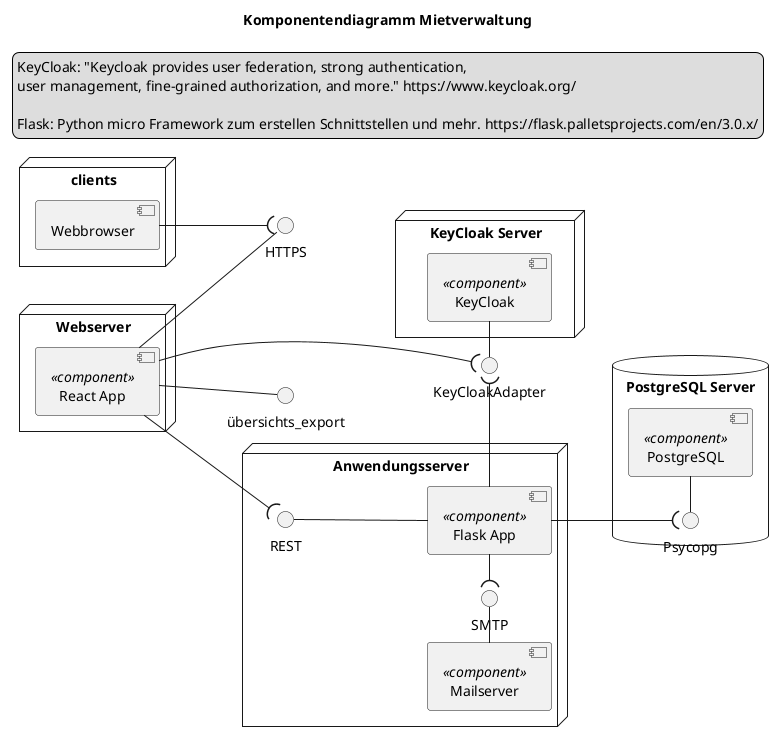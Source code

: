 @startuml
title
Komponentendiagramm Mietverwaltung
end title
left to right direction

legend top left
  KeyCloak: "Keycloak provides user federation, strong authentication, 
  user management, fine-grained authorization, and more." https://www.keycloak.org/
  
  Flask: Python micro Framework zum erstellen Schnittstellen und mehr. https://flask.palletsprojects.com/en/3.0.x/
endlegend

database "PostgreSQL Server" {
    [PostgreSQL]<<component>>
    Psycopg -[PostgreSQL]
}

node "clients" {
    [Webbrowser]
}

node "Anwendungsserver"{
    [Flask App]<<component>>
    [Flask App] -up- REST

    [Mailserver] <<component>>
    [Mailserver]- SMTP
}

node "KeyCloak Server"{
    [KeyCloak] <<component>>
}

node "Webserver" {
    [React App] <<component>>
}

[React App]-- HTTPS
[React App]-- übersichts_export
[Flask App]--( Psycopg
[Flask App]-left-( SMTP
[Flask App]-right-( KeyCloakAdapter
[React App]--( REST
[Webbrowser]--( HTTPS
[KeyCloak]-left- KeyCloakAdapter
[React App]-( KeyCloakAdapter
@enduml